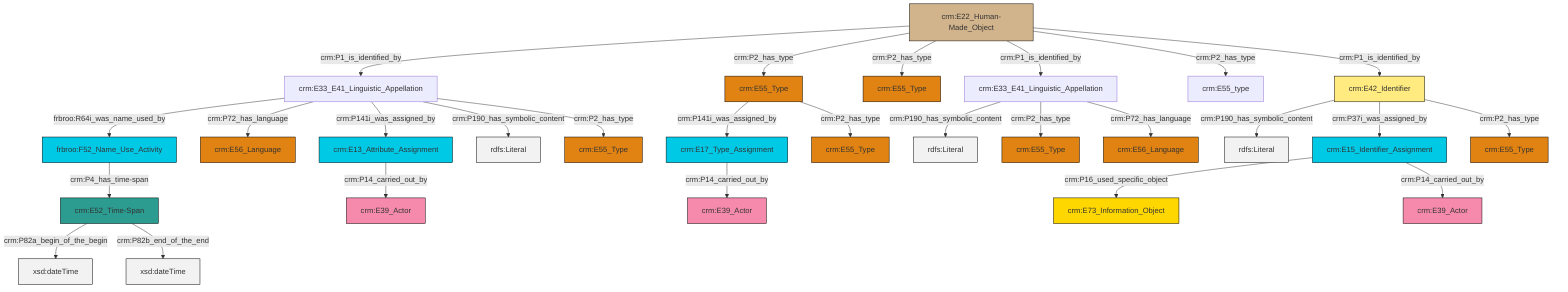 graph TD
classDef Literal fill:#f2f2f2,stroke:#000000;
classDef CRM_Entity fill:#FFFFFF,stroke:#000000;
classDef Temporal_Entity fill:#00C9E6, stroke:#000000;
classDef Type fill:#E18312, stroke:#000000;
classDef Time-Span fill:#2C9C91, stroke:#000000;
classDef Appellation fill:#FFEB7F, stroke:#000000;
classDef Place fill:#008836, stroke:#000000;
classDef Persistent_Item fill:#B266B2, stroke:#000000;
classDef Conceptual_Object fill:#FFD700, stroke:#000000;
classDef Physical_Thing fill:#D2B48C, stroke:#000000;
classDef Actor fill:#f58aad, stroke:#000000;
classDef PC_Classes fill:#4ce600, stroke:#000000;
classDef Multi fill:#cccccc,stroke:#000000;

4["crm:E22_Human-Made_Object"]:::Physical_Thing -->|crm:P1_is_identified_by| 5["crm:E33_E41_Linguistic_Appellation"]:::Default
9["crm:E42_Identifier"]:::Appellation -->|crm:P190_has_symbolic_content| 10[rdfs:Literal]:::Literal
4["crm:E22_Human-Made_Object"]:::Physical_Thing -->|crm:P2_has_type| 11["crm:E55_Type"]:::Type
5["crm:E33_E41_Linguistic_Appellation"]:::Default -->|frbroo:R64i_was_name_used_by| 13["frbroo:F52_Name_Use_Activity"]:::Temporal_Entity
4["crm:E22_Human-Made_Object"]:::Physical_Thing -->|crm:P2_has_type| 14["crm:E55_Type"]:::Type
17["crm:E33_E41_Linguistic_Appellation"]:::Default -->|crm:P190_has_symbolic_content| 21[rdfs:Literal]:::Literal
17["crm:E33_E41_Linguistic_Appellation"]:::Default -->|crm:P2_has_type| 22["crm:E55_Type"]:::Type
11["crm:E55_Type"]:::Type -->|crm:P141i_was_assigned_by| 28["crm:E17_Type_Assignment"]:::Temporal_Entity
19["crm:E13_Attribute_Assignment"]:::Temporal_Entity -->|crm:P14_carried_out_by| 15["crm:E39_Actor"]:::Actor
31["crm:E52_Time-Span"]:::Time-Span -->|crm:P82a_begin_of_the_begin| 34[xsd:dateTime]:::Literal
13["frbroo:F52_Name_Use_Activity"]:::Temporal_Entity -->|crm:P4_has_time-span| 31["crm:E52_Time-Span"]:::Time-Span
5["crm:E33_E41_Linguistic_Appellation"]:::Default -->|crm:P72_has_language| 25["crm:E56_Language"]:::Type
5["crm:E33_E41_Linguistic_Appellation"]:::Default -->|crm:P141i_was_assigned_by| 19["crm:E13_Attribute_Assignment"]:::Temporal_Entity
17["crm:E33_E41_Linguistic_Appellation"]:::Default -->|crm:P72_has_language| 43["crm:E56_Language"]:::Type
5["crm:E33_E41_Linguistic_Appellation"]:::Default -->|crm:P190_has_symbolic_content| 45[rdfs:Literal]:::Literal
9["crm:E42_Identifier"]:::Appellation -->|crm:P37i_was_assigned_by| 47["crm:E15_Identifier_Assignment"]:::Temporal_Entity
47["crm:E15_Identifier_Assignment"]:::Temporal_Entity -->|crm:P16_used_specific_object| 0["crm:E73_Information_Object"]:::Conceptual_Object
4["crm:E22_Human-Made_Object"]:::Physical_Thing -->|crm:P1_is_identified_by| 17["crm:E33_E41_Linguistic_Appellation"]:::Default
4["crm:E22_Human-Made_Object"]:::Physical_Thing -->|crm:P2_has_type| 29["crm:E55_type"]:::Default
9["crm:E42_Identifier"]:::Appellation -->|crm:P2_has_type| 6["crm:E55_Type"]:::Type
28["crm:E17_Type_Assignment"]:::Temporal_Entity -->|crm:P14_carried_out_by| 35["crm:E39_Actor"]:::Actor
4["crm:E22_Human-Made_Object"]:::Physical_Thing -->|crm:P1_is_identified_by| 9["crm:E42_Identifier"]:::Appellation
11["crm:E55_Type"]:::Type -->|crm:P2_has_type| 2["crm:E55_Type"]:::Type
5["crm:E33_E41_Linguistic_Appellation"]:::Default -->|crm:P2_has_type| 37["crm:E55_Type"]:::Type
47["crm:E15_Identifier_Assignment"]:::Temporal_Entity -->|crm:P14_carried_out_by| 39["crm:E39_Actor"]:::Actor
31["crm:E52_Time-Span"]:::Time-Span -->|crm:P82b_end_of_the_end| 50[xsd:dateTime]:::Literal